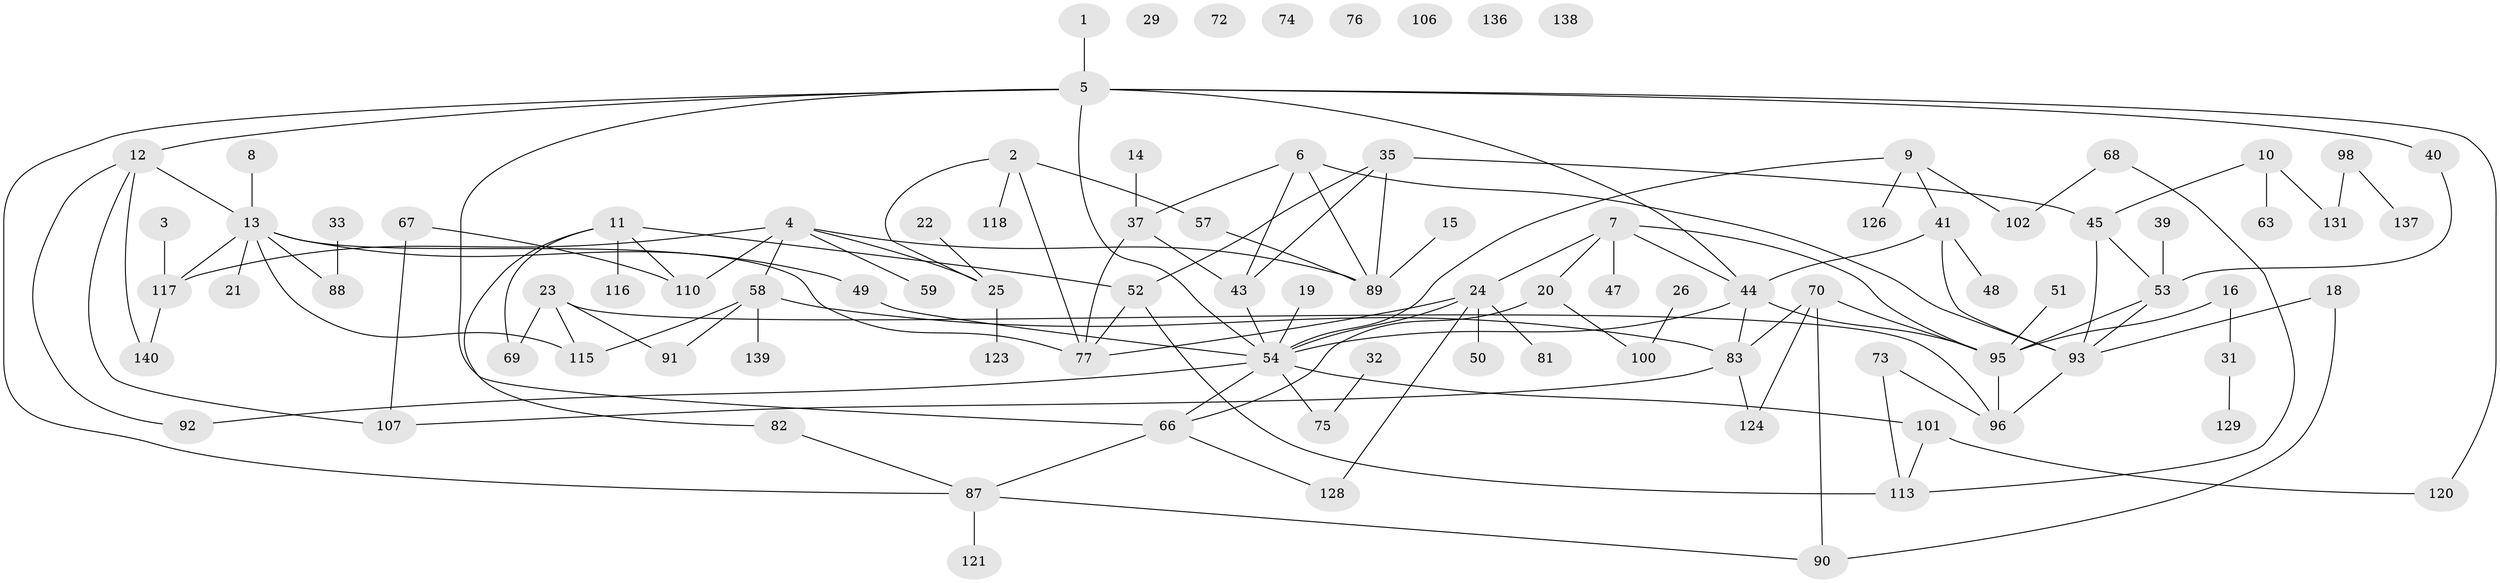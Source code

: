 // original degree distribution, {1: 0.23404255319148937, 4: 0.12056737588652482, 2: 0.2907801418439716, 5: 0.0851063829787234, 3: 0.18439716312056736, 6: 0.028368794326241134, 0: 0.04964539007092199, 7: 0.0070921985815602835}
// Generated by graph-tools (version 1.1) at 2025/41/03/06/25 10:41:21]
// undirected, 97 vertices, 131 edges
graph export_dot {
graph [start="1"]
  node [color=gray90,style=filled];
  1;
  2 [super="+86"];
  3 [super="+71"];
  4 [super="+62"];
  5 [super="+27"];
  6 [super="+34"];
  7 [super="+99"];
  8;
  9 [super="+61"];
  10 [super="+141"];
  11 [super="+97"];
  12 [super="+17"];
  13 [super="+28"];
  14 [super="+79"];
  15;
  16 [super="+80"];
  18 [super="+36"];
  19;
  20 [super="+112"];
  21;
  22;
  23 [super="+30"];
  24 [super="+38"];
  25;
  26 [super="+122"];
  29;
  31;
  32 [super="+46"];
  33;
  35 [super="+42"];
  37 [super="+65"];
  39;
  40;
  41 [super="+78"];
  43 [super="+125"];
  44 [super="+109"];
  45 [super="+111"];
  47 [super="+132"];
  48;
  49;
  50;
  51;
  52 [super="+55"];
  53 [super="+64"];
  54 [super="+56"];
  57;
  58 [super="+60"];
  59;
  63;
  66 [super="+85"];
  67 [super="+119"];
  68;
  69;
  70 [super="+130"];
  72;
  73;
  74;
  75;
  76;
  77;
  81;
  82;
  83 [super="+84"];
  87 [super="+104"];
  88;
  89 [super="+114"];
  90 [super="+127"];
  91 [super="+135"];
  92;
  93 [super="+94"];
  95 [super="+105"];
  96 [super="+103"];
  98;
  100;
  101 [super="+108"];
  102;
  106;
  107;
  110;
  113 [super="+133"];
  115;
  116;
  117 [super="+134"];
  118;
  120;
  121;
  123;
  124;
  126;
  128;
  129;
  131;
  136;
  137;
  138;
  139;
  140;
  1 -- 5;
  2 -- 25;
  2 -- 77;
  2 -- 118;
  2 -- 57;
  3 -- 117;
  4 -- 25;
  4 -- 59;
  4 -- 89;
  4 -- 117;
  4 -- 110;
  4 -- 58;
  5 -- 12;
  5 -- 40;
  5 -- 120;
  5 -- 66;
  5 -- 54;
  5 -- 87;
  5 -- 44;
  6 -- 89;
  6 -- 93;
  6 -- 37;
  6 -- 43;
  7 -- 47;
  7 -- 44;
  7 -- 95;
  7 -- 24;
  7 -- 20;
  8 -- 13;
  9 -- 41;
  9 -- 102;
  9 -- 126;
  9 -- 54;
  10 -- 45;
  10 -- 131;
  10 -- 63;
  11 -- 69;
  11 -- 82;
  11 -- 110;
  11 -- 52;
  11 -- 116;
  12 -- 13 [weight=2];
  12 -- 107;
  12 -- 140;
  12 -- 92;
  13 -- 49;
  13 -- 77;
  13 -- 88;
  13 -- 115;
  13 -- 21;
  13 -- 117;
  14 -- 37;
  15 -- 89;
  16 -- 31;
  16 -- 95;
  18 -- 90;
  18 -- 93;
  19 -- 54;
  20 -- 66;
  20 -- 100;
  22 -- 25;
  23 -- 91;
  23 -- 115;
  23 -- 96;
  23 -- 69;
  24 -- 50;
  24 -- 81;
  24 -- 128;
  24 -- 77;
  24 -- 54;
  25 -- 123;
  26 -- 100;
  31 -- 129;
  32 -- 75;
  33 -- 88;
  35 -- 45;
  35 -- 89;
  35 -- 43;
  35 -- 52;
  37 -- 77;
  37 -- 43;
  39 -- 53;
  40 -- 53;
  41 -- 48;
  41 -- 44;
  41 -- 93;
  43 -- 54;
  44 -- 54;
  44 -- 95;
  44 -- 83;
  45 -- 53;
  45 -- 93;
  49 -- 54;
  51 -- 95;
  52 -- 77;
  52 -- 113;
  53 -- 93;
  53 -- 95;
  54 -- 75;
  54 -- 92;
  54 -- 66;
  54 -- 101;
  57 -- 89;
  58 -- 83;
  58 -- 91;
  58 -- 139;
  58 -- 115;
  66 -- 128;
  66 -- 87;
  67 -- 107;
  67 -- 110;
  68 -- 102;
  68 -- 113;
  70 -- 95;
  70 -- 124;
  70 -- 83;
  70 -- 90;
  73 -- 96;
  73 -- 113;
  82 -- 87;
  83 -- 124;
  83 -- 107;
  87 -- 121;
  87 -- 90;
  93 -- 96;
  95 -- 96;
  98 -- 131;
  98 -- 137;
  101 -- 120;
  101 -- 113;
  117 -- 140;
}

